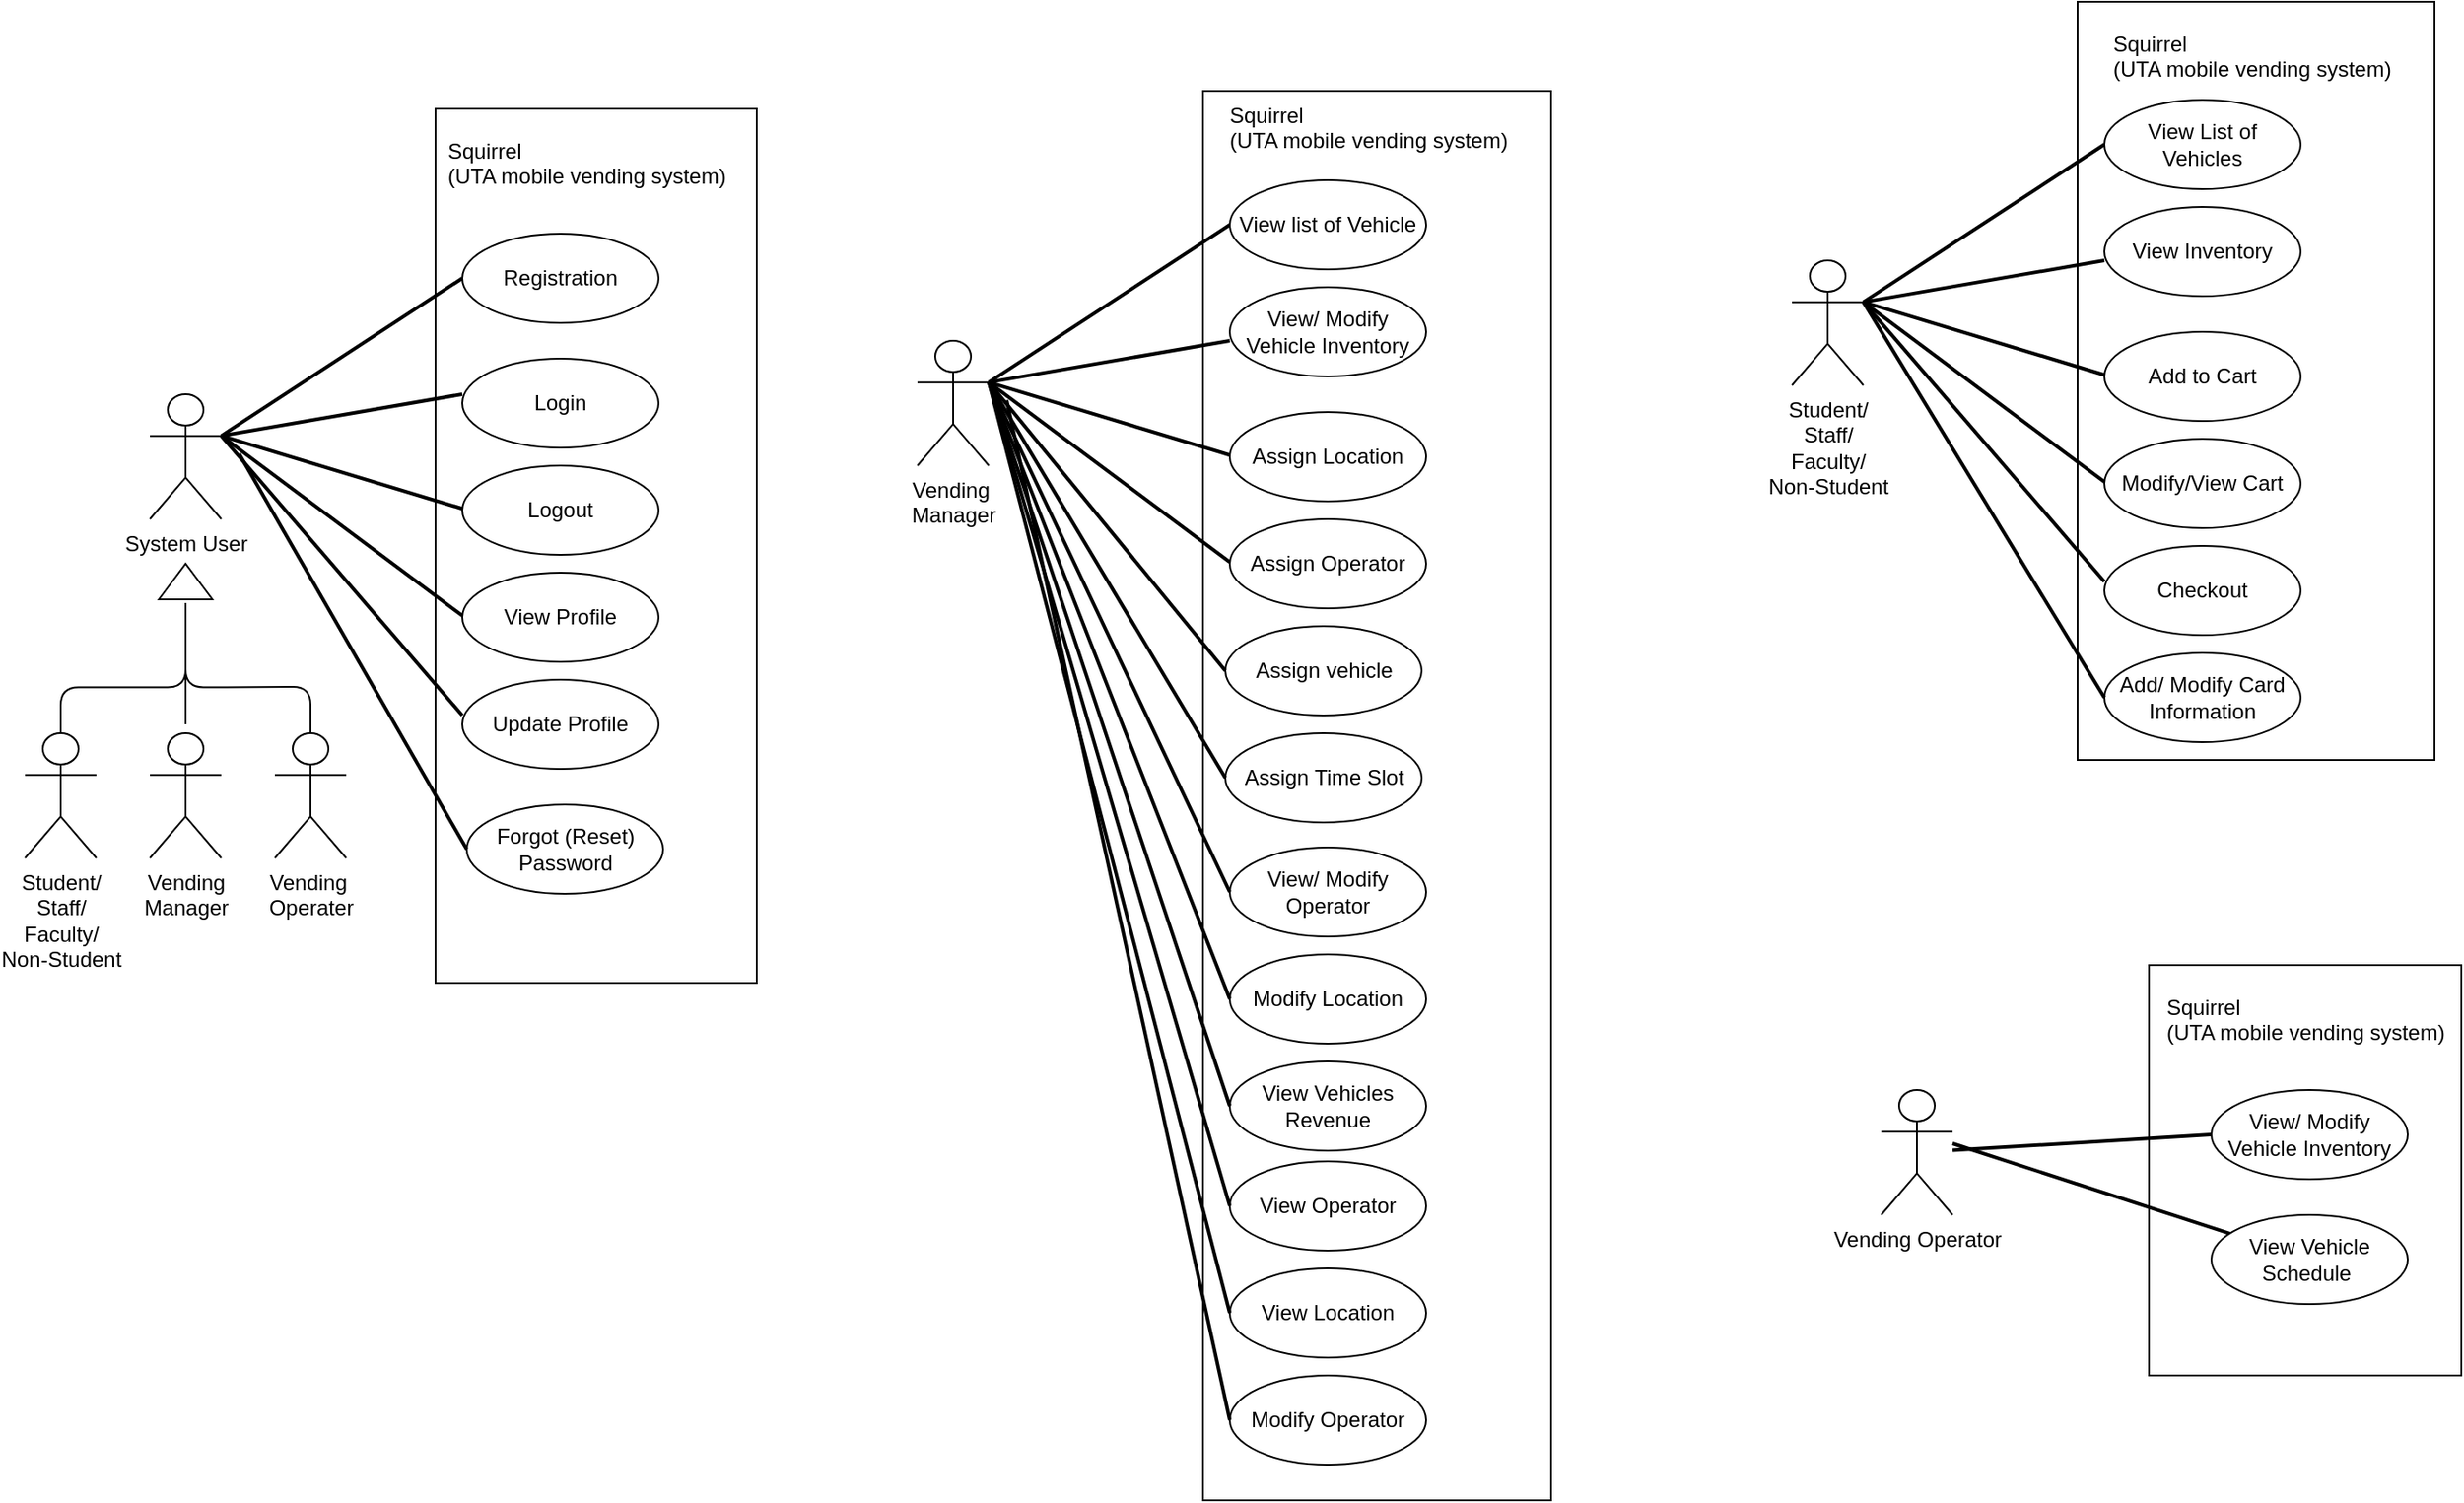 <mxfile version="12.9.2" type="device"><diagram id="ItgiOYTNt5_vtnCl2g1D" name="Page-1"><mxGraphModel dx="759" dy="584" grid="1" gridSize="10" guides="1" tooltips="1" connect="1" arrows="1" fold="1" page="1" pageScale="1" pageWidth="1700" pageHeight="1100" math="0" shadow="0"><root><mxCell id="0"/><mxCell id="1" parent="0"/><mxCell id="l4pBjdT7Ay9B_2Nmmdjl-1" value="" style="html=1;" parent="1" vertex="1"><mxGeometry x="290" y="140" width="180" height="490" as="geometry"/></mxCell><mxCell id="l4pBjdT7Ay9B_2Nmmdjl-2" value="Registration" style="ellipse;whiteSpace=wrap;html=1;" parent="1" vertex="1"><mxGeometry x="305" y="210" width="110" height="50" as="geometry"/></mxCell><mxCell id="l4pBjdT7Ay9B_2Nmmdjl-4" value="Update Profile" style="ellipse;whiteSpace=wrap;html=1;" parent="1" vertex="1"><mxGeometry x="305" y="460" width="110" height="50" as="geometry"/></mxCell><mxCell id="l4pBjdT7Ay9B_2Nmmdjl-5" value="Login" style="ellipse;whiteSpace=wrap;html=1;" parent="1" vertex="1"><mxGeometry x="305" y="280" width="110" height="50" as="geometry"/></mxCell><mxCell id="l4pBjdT7Ay9B_2Nmmdjl-6" value="Logout" style="ellipse;whiteSpace=wrap;html=1;" parent="1" vertex="1"><mxGeometry x="305" y="340" width="110" height="50" as="geometry"/></mxCell><mxCell id="l4pBjdT7Ay9B_2Nmmdjl-7" value="View Profile" style="ellipse;whiteSpace=wrap;html=1;" parent="1" vertex="1"><mxGeometry x="305" y="400" width="110" height="50" as="geometry"/></mxCell><mxCell id="l4pBjdT7Ay9B_2Nmmdjl-10" value="System User" style="shape=umlActor;verticalLabelPosition=bottom;labelBackgroundColor=#ffffff;verticalAlign=top;html=1;" parent="1" vertex="1"><mxGeometry x="130" y="300" width="40" height="70" as="geometry"/></mxCell><mxCell id="l4pBjdT7Ay9B_2Nmmdjl-18" value="" style="endArrow=none;html=1;strokeWidth=2;exitX=1;exitY=0.333;exitDx=0;exitDy=0;exitPerimeter=0;entryX=0;entryY=0.5;entryDx=0;entryDy=0;" parent="1" source="l4pBjdT7Ay9B_2Nmmdjl-10" target="l4pBjdT7Ay9B_2Nmmdjl-2" edge="1"><mxGeometry width="50" height="50" relative="1" as="geometry"><mxPoint x="190" y="380" as="sourcePoint"/><mxPoint x="300" y="237" as="targetPoint"/></mxGeometry></mxCell><mxCell id="l4pBjdT7Ay9B_2Nmmdjl-21" value="" style="endArrow=none;html=1;strokeWidth=2;entryX=-0.017;entryY=0.117;entryDx=0;entryDy=0;entryPerimeter=0;exitX=1;exitY=0.333;exitDx=0;exitDy=0;exitPerimeter=0;" parent="1" source="l4pBjdT7Ay9B_2Nmmdjl-10" edge="1"><mxGeometry width="50" height="50" relative="1" as="geometry"><mxPoint x="187.38" y="385.893" as="sourcePoint"/><mxPoint x="305.0" y="300.0" as="targetPoint"/></mxGeometry></mxCell><mxCell id="l4pBjdT7Ay9B_2Nmmdjl-22" value="" style="endArrow=none;html=1;strokeWidth=2;entryX=-0.017;entryY=0.117;entryDx=0;entryDy=0;entryPerimeter=0;exitX=1;exitY=0.333;exitDx=0;exitDy=0;exitPerimeter=0;" parent="1" source="l4pBjdT7Ay9B_2Nmmdjl-10" edge="1"><mxGeometry width="50" height="50" relative="1" as="geometry"><mxPoint x="170" y="330" as="sourcePoint"/><mxPoint x="305.0" y="364.11" as="targetPoint"/></mxGeometry></mxCell><mxCell id="l4pBjdT7Ay9B_2Nmmdjl-23" value="" style="endArrow=none;html=1;strokeWidth=2;entryX=-0.017;entryY=0.117;entryDx=0;entryDy=0;entryPerimeter=0;exitX=1;exitY=0.333;exitDx=0;exitDy=0;exitPerimeter=0;" parent="1" source="l4pBjdT7Ay9B_2Nmmdjl-10" edge="1"><mxGeometry width="50" height="50" relative="1" as="geometry"><mxPoint x="187.38" y="510.003" as="sourcePoint"/><mxPoint x="305.0" y="424.11" as="targetPoint"/></mxGeometry></mxCell><mxCell id="l4pBjdT7Ay9B_2Nmmdjl-24" value="" style="endArrow=none;html=1;strokeWidth=2;entryX=-0.017;entryY=0.117;entryDx=0;entryDy=0;entryPerimeter=0;exitX=1;exitY=0.333;exitDx=0;exitDy=0;exitPerimeter=0;" parent="1" source="l4pBjdT7Ay9B_2Nmmdjl-10" edge="1"><mxGeometry width="50" height="50" relative="1" as="geometry"><mxPoint x="180" y="320" as="sourcePoint"/><mxPoint x="305.0" y="480.0" as="targetPoint"/></mxGeometry></mxCell><mxCell id="l4pBjdT7Ay9B_2Nmmdjl-26" value="" style="triangle;whiteSpace=wrap;html=1;rotation=-90;" parent="1" vertex="1"><mxGeometry x="140" y="390" width="20" height="30" as="geometry"/></mxCell><mxCell id="l4pBjdT7Ay9B_2Nmmdjl-27" value="" style="endArrow=none;html=1;entryX=0;entryY=0.5;entryDx=0;entryDy=0;" parent="1" edge="1"><mxGeometry width="50" height="50" relative="1" as="geometry"><mxPoint x="80" y="490" as="sourcePoint"/><mxPoint x="150" y="419.29" as="targetPoint"/><Array as="points"><mxPoint x="80" y="464.29"/><mxPoint x="120" y="464.29"/><mxPoint x="150" y="464.29"/></Array></mxGeometry></mxCell><mxCell id="l4pBjdT7Ay9B_2Nmmdjl-28" value="" style="endArrow=none;html=1;" parent="1" edge="1"><mxGeometry width="50" height="50" relative="1" as="geometry"><mxPoint x="150" y="485" as="sourcePoint"/><mxPoint x="150" y="420" as="targetPoint"/><Array as="points"><mxPoint x="150" y="465"/></Array></mxGeometry></mxCell><mxCell id="l4pBjdT7Ay9B_2Nmmdjl-29" value="" style="endArrow=none;html=1;" parent="1" edge="1"><mxGeometry width="50" height="50" relative="1" as="geometry"><mxPoint x="220" y="490" as="sourcePoint"/><mxPoint x="150" y="417" as="targetPoint"/><Array as="points"><mxPoint x="220" y="464"/><mxPoint x="150" y="464.29"/></Array></mxGeometry></mxCell><mxCell id="l4pBjdT7Ay9B_2Nmmdjl-30" value="Vending&amp;nbsp;&lt;br&gt;Operater" style="shape=umlActor;verticalLabelPosition=bottom;labelBackgroundColor=#ffffff;verticalAlign=top;html=1;" parent="1" vertex="1"><mxGeometry x="200" y="490" width="40" height="70" as="geometry"/></mxCell><mxCell id="l4pBjdT7Ay9B_2Nmmdjl-31" value="Vending&lt;br&gt;Manager" style="shape=umlActor;verticalLabelPosition=bottom;labelBackgroundColor=#ffffff;verticalAlign=top;html=1;" parent="1" vertex="1"><mxGeometry x="130" y="490" width="40" height="70" as="geometry"/></mxCell><mxCell id="l4pBjdT7Ay9B_2Nmmdjl-32" value="Student/&lt;br&gt;Staff/&lt;br&gt;Faculty/&lt;br&gt;Non-Student" style="shape=umlActor;verticalLabelPosition=bottom;labelBackgroundColor=#ffffff;verticalAlign=top;html=1;" parent="1" vertex="1"><mxGeometry x="60" y="490" width="40" height="70" as="geometry"/></mxCell><mxCell id="l4pBjdT7Ay9B_2Nmmdjl-40" value="" style="html=1;" parent="1" vertex="1"><mxGeometry x="720" y="130" width="195" height="790" as="geometry"/></mxCell><mxCell id="l4pBjdT7Ay9B_2Nmmdjl-41" value="View list of Vehicle" style="ellipse;whiteSpace=wrap;html=1;" parent="1" vertex="1"><mxGeometry x="735" y="180" width="110" height="50" as="geometry"/></mxCell><mxCell id="l4pBjdT7Ay9B_2Nmmdjl-42" value="View/ Modify Operator" style="ellipse;whiteSpace=wrap;html=1;" parent="1" vertex="1"><mxGeometry x="735" y="554" width="110" height="50" as="geometry"/></mxCell><mxCell id="l4pBjdT7Ay9B_2Nmmdjl-43" value="Assign Location" style="ellipse;whiteSpace=wrap;html=1;" parent="1" vertex="1"><mxGeometry x="735" y="310" width="110" height="50" as="geometry"/></mxCell><mxCell id="l4pBjdT7Ay9B_2Nmmdjl-44" value="Assign Operator" style="ellipse;whiteSpace=wrap;html=1;" parent="1" vertex="1"><mxGeometry x="735" y="370" width="110" height="50" as="geometry"/></mxCell><mxCell id="l4pBjdT7Ay9B_2Nmmdjl-45" value="Vending&amp;nbsp;&lt;br&gt;Manager" style="shape=umlActor;verticalLabelPosition=bottom;labelBackgroundColor=#ffffff;verticalAlign=top;html=1;" parent="1" vertex="1"><mxGeometry x="560" y="270" width="40" height="70" as="geometry"/></mxCell><mxCell id="l4pBjdT7Ay9B_2Nmmdjl-46" value="" style="endArrow=none;html=1;strokeWidth=2;exitX=1;exitY=0.333;exitDx=0;exitDy=0;exitPerimeter=0;entryX=0;entryY=0.5;entryDx=0;entryDy=0;" parent="1" source="l4pBjdT7Ay9B_2Nmmdjl-45" target="l4pBjdT7Ay9B_2Nmmdjl-41" edge="1"><mxGeometry width="50" height="50" relative="1" as="geometry"><mxPoint x="620" y="350" as="sourcePoint"/><mxPoint x="730" y="207" as="targetPoint"/></mxGeometry></mxCell><mxCell id="l4pBjdT7Ay9B_2Nmmdjl-47" value="" style="endArrow=none;html=1;strokeWidth=2;entryX=-0.017;entryY=0.117;entryDx=0;entryDy=0;entryPerimeter=0;exitX=1;exitY=0.333;exitDx=0;exitDy=0;exitPerimeter=0;" parent="1" source="l4pBjdT7Ay9B_2Nmmdjl-45" edge="1"><mxGeometry width="50" height="50" relative="1" as="geometry"><mxPoint x="617.38" y="355.893" as="sourcePoint"/><mxPoint x="735.0" y="270" as="targetPoint"/></mxGeometry></mxCell><mxCell id="l4pBjdT7Ay9B_2Nmmdjl-48" value="" style="endArrow=none;html=1;strokeWidth=2;entryX=-0.017;entryY=0.117;entryDx=0;entryDy=0;entryPerimeter=0;exitX=1;exitY=0.333;exitDx=0;exitDy=0;exitPerimeter=0;" parent="1" source="l4pBjdT7Ay9B_2Nmmdjl-45" edge="1"><mxGeometry width="50" height="50" relative="1" as="geometry"><mxPoint x="600" y="300" as="sourcePoint"/><mxPoint x="735.0" y="334.11" as="targetPoint"/></mxGeometry></mxCell><mxCell id="l4pBjdT7Ay9B_2Nmmdjl-49" value="" style="endArrow=none;html=1;strokeWidth=2;entryX=-0.017;entryY=0.117;entryDx=0;entryDy=0;entryPerimeter=0;exitX=1;exitY=0.333;exitDx=0;exitDy=0;exitPerimeter=0;" parent="1" source="l4pBjdT7Ay9B_2Nmmdjl-45" edge="1"><mxGeometry width="50" height="50" relative="1" as="geometry"><mxPoint x="617.38" y="480.003" as="sourcePoint"/><mxPoint x="735.0" y="394.11" as="targetPoint"/></mxGeometry></mxCell><mxCell id="l4pBjdT7Ay9B_2Nmmdjl-50" value="" style="endArrow=none;html=1;strokeWidth=2;entryX=0;entryY=0.5;entryDx=0;entryDy=0;exitX=1;exitY=0.333;exitDx=0;exitDy=0;exitPerimeter=0;" parent="1" source="l4pBjdT7Ay9B_2Nmmdjl-45" target="l4pBjdT7Ay9B_2Nmmdjl-42" edge="1"><mxGeometry width="50" height="50" relative="1" as="geometry"><mxPoint x="610" y="290" as="sourcePoint"/><mxPoint x="735.0" y="450" as="targetPoint"/></mxGeometry></mxCell><mxCell id="l4pBjdT7Ay9B_2Nmmdjl-51" value="Modify Location" style="ellipse;whiteSpace=wrap;html=1;" parent="1" vertex="1"><mxGeometry x="735" y="614" width="110" height="50" as="geometry"/></mxCell><mxCell id="l4pBjdT7Ay9B_2Nmmdjl-52" value="View/ Modify Vehicle Inventory" style="ellipse;whiteSpace=wrap;html=1;" parent="1" vertex="1"><mxGeometry x="735" y="240" width="110" height="50" as="geometry"/></mxCell><mxCell id="l4pBjdT7Ay9B_2Nmmdjl-53" value="" style="endArrow=none;html=1;strokeWidth=2;entryX=0;entryY=0.5;entryDx=0;entryDy=0;exitX=1;exitY=0.333;exitDx=0;exitDy=0;exitPerimeter=0;" parent="1" source="l4pBjdT7Ay9B_2Nmmdjl-45" target="l4pBjdT7Ay9B_2Nmmdjl-51" edge="1"><mxGeometry width="50" height="50" relative="1" as="geometry"><mxPoint x="585.0" y="360.003" as="sourcePoint"/><mxPoint x="720.0" y="516.67" as="targetPoint"/></mxGeometry></mxCell><mxCell id="l4pBjdT7Ay9B_2Nmmdjl-54" value="" style="html=1;" parent="1" vertex="1"><mxGeometry x="1210" y="80" width="200" height="425" as="geometry"/></mxCell><mxCell id="l4pBjdT7Ay9B_2Nmmdjl-55" value="View List of Vehicles" style="ellipse;whiteSpace=wrap;html=1;" parent="1" vertex="1"><mxGeometry x="1225" y="135" width="110" height="50" as="geometry"/></mxCell><mxCell id="l4pBjdT7Ay9B_2Nmmdjl-56" value="Checkout" style="ellipse;whiteSpace=wrap;html=1;" parent="1" vertex="1"><mxGeometry x="1225" y="385" width="110" height="50" as="geometry"/></mxCell><mxCell id="l4pBjdT7Ay9B_2Nmmdjl-57" value="Add to Cart" style="ellipse;whiteSpace=wrap;html=1;" parent="1" vertex="1"><mxGeometry x="1225" y="265" width="110" height="50" as="geometry"/></mxCell><mxCell id="l4pBjdT7Ay9B_2Nmmdjl-58" value="Modify/View Cart" style="ellipse;whiteSpace=wrap;html=1;" parent="1" vertex="1"><mxGeometry x="1225" y="325" width="110" height="50" as="geometry"/></mxCell><mxCell id="l4pBjdT7Ay9B_2Nmmdjl-59" value="Student/&lt;br&gt;Staff/&lt;br&gt;Faculty/&lt;br&gt;Non-Student" style="shape=umlActor;verticalLabelPosition=bottom;labelBackgroundColor=#ffffff;verticalAlign=top;html=1;" parent="1" vertex="1"><mxGeometry x="1050" y="225" width="40" height="70" as="geometry"/></mxCell><mxCell id="l4pBjdT7Ay9B_2Nmmdjl-60" value="" style="endArrow=none;html=1;strokeWidth=2;exitX=1;exitY=0.333;exitDx=0;exitDy=0;exitPerimeter=0;entryX=0;entryY=0.5;entryDx=0;entryDy=0;" parent="1" source="l4pBjdT7Ay9B_2Nmmdjl-59" target="l4pBjdT7Ay9B_2Nmmdjl-55" edge="1"><mxGeometry width="50" height="50" relative="1" as="geometry"><mxPoint x="1110" y="305" as="sourcePoint"/><mxPoint x="1220" y="162" as="targetPoint"/></mxGeometry></mxCell><mxCell id="l4pBjdT7Ay9B_2Nmmdjl-61" value="" style="endArrow=none;html=1;strokeWidth=2;entryX=-0.017;entryY=0.117;entryDx=0;entryDy=0;entryPerimeter=0;exitX=1;exitY=0.333;exitDx=0;exitDy=0;exitPerimeter=0;" parent="1" source="l4pBjdT7Ay9B_2Nmmdjl-59" edge="1"><mxGeometry width="50" height="50" relative="1" as="geometry"><mxPoint x="1107.38" y="310.893" as="sourcePoint"/><mxPoint x="1225.0" y="225" as="targetPoint"/></mxGeometry></mxCell><mxCell id="l4pBjdT7Ay9B_2Nmmdjl-62" value="" style="endArrow=none;html=1;strokeWidth=2;entryX=-0.017;entryY=0.117;entryDx=0;entryDy=0;entryPerimeter=0;exitX=1;exitY=0.333;exitDx=0;exitDy=0;exitPerimeter=0;" parent="1" source="l4pBjdT7Ay9B_2Nmmdjl-59" edge="1"><mxGeometry width="50" height="50" relative="1" as="geometry"><mxPoint x="1090" y="255" as="sourcePoint"/><mxPoint x="1225.0" y="289.11" as="targetPoint"/></mxGeometry></mxCell><mxCell id="l4pBjdT7Ay9B_2Nmmdjl-63" value="" style="endArrow=none;html=1;strokeWidth=2;entryX=-0.017;entryY=0.117;entryDx=0;entryDy=0;entryPerimeter=0;exitX=1;exitY=0.333;exitDx=0;exitDy=0;exitPerimeter=0;" parent="1" source="l4pBjdT7Ay9B_2Nmmdjl-59" edge="1"><mxGeometry width="50" height="50" relative="1" as="geometry"><mxPoint x="1107.38" y="435.003" as="sourcePoint"/><mxPoint x="1225.0" y="349.11" as="targetPoint"/></mxGeometry></mxCell><mxCell id="l4pBjdT7Ay9B_2Nmmdjl-64" value="" style="endArrow=none;html=1;strokeWidth=2;entryX=-0.017;entryY=0.117;entryDx=0;entryDy=0;entryPerimeter=0;exitX=1;exitY=0.333;exitDx=0;exitDy=0;exitPerimeter=0;" parent="1" source="l4pBjdT7Ay9B_2Nmmdjl-59" edge="1"><mxGeometry width="50" height="50" relative="1" as="geometry"><mxPoint x="1100" y="245" as="sourcePoint"/><mxPoint x="1225.0" y="405" as="targetPoint"/></mxGeometry></mxCell><mxCell id="l4pBjdT7Ay9B_2Nmmdjl-65" value="Add/ Modify Card Information" style="ellipse;whiteSpace=wrap;html=1;" parent="1" vertex="1"><mxGeometry x="1225" y="445" width="110" height="50" as="geometry"/></mxCell><mxCell id="l4pBjdT7Ay9B_2Nmmdjl-66" value="View Inventory" style="ellipse;whiteSpace=wrap;html=1;" parent="1" vertex="1"><mxGeometry x="1225" y="195" width="110" height="50" as="geometry"/></mxCell><mxCell id="l4pBjdT7Ay9B_2Nmmdjl-67" value="" style="endArrow=none;html=1;strokeWidth=2;entryX=0;entryY=0.5;entryDx=0;entryDy=0;exitX=1;exitY=0.333;exitDx=0;exitDy=0;exitPerimeter=0;" parent="1" source="l4pBjdT7Ay9B_2Nmmdjl-59" target="l4pBjdT7Ay9B_2Nmmdjl-65" edge="1"><mxGeometry width="50" height="50" relative="1" as="geometry"><mxPoint x="1075.0" y="315.003" as="sourcePoint"/><mxPoint x="1210.0" y="471.67" as="targetPoint"/></mxGeometry></mxCell><mxCell id="l4pBjdT7Ay9B_2Nmmdjl-76" value="" style="html=1;" parent="1" vertex="1"><mxGeometry x="1250" y="620" width="175" height="230" as="geometry"/></mxCell><mxCell id="135o8n_xw1DUlYHzT5oY-19" value="" style="rounded=0;orthogonalLoop=1;jettySize=auto;html=1;endArrow=none;endFill=0;strokeWidth=2;" parent="1" source="l4pBjdT7Ay9B_2Nmmdjl-78" edge="1"><mxGeometry relative="1" as="geometry"><mxPoint x="1140" y="720" as="targetPoint"/></mxGeometry></mxCell><mxCell id="l4pBjdT7Ay9B_2Nmmdjl-78" value="View Vehicle Schedule&amp;nbsp;" style="ellipse;whiteSpace=wrap;html=1;" parent="1" vertex="1"><mxGeometry x="1285" y="760" width="110" height="50" as="geometry"/></mxCell><mxCell id="l4pBjdT7Ay9B_2Nmmdjl-83" value="View/ Modify Vehicle Inventory" style="ellipse;whiteSpace=wrap;html=1;" parent="1" vertex="1"><mxGeometry x="1285" y="690" width="110" height="50" as="geometry"/></mxCell><mxCell id="l4pBjdT7Ay9B_2Nmmdjl-89" value="Vending Operator" style="shape=umlActor;verticalLabelPosition=bottom;labelBackgroundColor=#ffffff;verticalAlign=top;html=1;" parent="1" vertex="1"><mxGeometry x="1100" y="690" width="40" height="70" as="geometry"/></mxCell><mxCell id="l4pBjdT7Ay9B_2Nmmdjl-92" value="" style="endArrow=none;html=1;strokeWidth=2;exitX=0;exitY=0.5;exitDx=0;exitDy=0;" parent="1" source="l4pBjdT7Ay9B_2Nmmdjl-83" target="l4pBjdT7Ay9B_2Nmmdjl-89" edge="1"><mxGeometry width="50" height="50" relative="1" as="geometry"><mxPoint x="1405.0" y="665" as="sourcePoint"/><mxPoint x="1180" y="713" as="targetPoint"/></mxGeometry></mxCell><mxCell id="l4pBjdT7Ay9B_2Nmmdjl-94" value="View Vehicles Revenue" style="ellipse;whiteSpace=wrap;html=1;" parent="1" vertex="1"><mxGeometry x="735" y="674" width="110" height="50" as="geometry"/></mxCell><mxCell id="l4pBjdT7Ay9B_2Nmmdjl-95" value="" style="endArrow=none;html=1;strokeWidth=2;entryX=0;entryY=0.5;entryDx=0;entryDy=0;exitX=1;exitY=0.333;exitDx=0;exitDy=0;exitPerimeter=0;" parent="1" source="l4pBjdT7Ay9B_2Nmmdjl-45" target="l4pBjdT7Ay9B_2Nmmdjl-94" edge="1"><mxGeometry width="50" height="50" relative="1" as="geometry"><mxPoint x="570.0" y="360.003" as="sourcePoint"/><mxPoint x="705.0" y="581.67" as="targetPoint"/></mxGeometry></mxCell><mxCell id="l4pBjdT7Ay9B_2Nmmdjl-105" style="edgeStyle=orthogonalEdgeStyle;rounded=0;orthogonalLoop=1;jettySize=auto;html=1;exitX=0.5;exitY=1;exitDx=0;exitDy=0;startSize=0;endSize=0;strokeWidth=2;" parent="1" source="l4pBjdT7Ay9B_2Nmmdjl-1" target="l4pBjdT7Ay9B_2Nmmdjl-1" edge="1"><mxGeometry relative="1" as="geometry"/></mxCell><mxCell id="135o8n_xw1DUlYHzT5oY-2" value="Squirrel&lt;br&gt;(UTA mobile vending system)" style="text;html=1;" parent="1" vertex="1"><mxGeometry x="295" y="150" width="165" height="40" as="geometry"/></mxCell><mxCell id="135o8n_xw1DUlYHzT5oY-3" value="Squirrel&lt;br&gt;(UTA mobile vending system)" style="text;html=1;" parent="1" vertex="1"><mxGeometry x="1227.5" y="90" width="165" height="40" as="geometry"/></mxCell><mxCell id="135o8n_xw1DUlYHzT5oY-4" value="Squirrel&lt;br&gt;(UTA mobile vending system)" style="text;html=1;" parent="1" vertex="1"><mxGeometry x="732.5" y="130" width="165" height="40" as="geometry"/></mxCell><mxCell id="135o8n_xw1DUlYHzT5oY-5" value="Squirrel&lt;br&gt;(UTA mobile vending system)" style="text;html=1;" parent="1" vertex="1"><mxGeometry x="1257.5" y="630" width="165" height="40" as="geometry"/></mxCell><mxCell id="135o8n_xw1DUlYHzT5oY-6" value="Forgot (Reset) Password" style="ellipse;whiteSpace=wrap;html=1;" parent="1" vertex="1"><mxGeometry x="307.5" y="530" width="110" height="50" as="geometry"/></mxCell><mxCell id="135o8n_xw1DUlYHzT5oY-7" value="" style="endArrow=none;html=1;strokeWidth=2;entryX=0;entryY=0.5;entryDx=0;entryDy=0;exitX=1;exitY=0.333;exitDx=0;exitDy=0;exitPerimeter=0;" parent="1" target="135o8n_xw1DUlYHzT5oY-6" edge="1"><mxGeometry width="50" height="50" relative="1" as="geometry"><mxPoint x="180" y="333.333" as="sourcePoint"/><mxPoint x="315.0" y="490" as="targetPoint"/></mxGeometry></mxCell><mxCell id="135o8n_xw1DUlYHzT5oY-8" value="Assign vehicle" style="ellipse;whiteSpace=wrap;html=1;" parent="1" vertex="1"><mxGeometry x="732.5" y="430" width="110" height="50" as="geometry"/></mxCell><mxCell id="135o8n_xw1DUlYHzT5oY-9" value="" style="endArrow=none;html=1;strokeWidth=2;entryX=0;entryY=0.5;entryDx=0;entryDy=0;exitX=1;exitY=0.333;exitDx=0;exitDy=0;exitPerimeter=0;" parent="1" source="l4pBjdT7Ay9B_2Nmmdjl-45" target="135o8n_xw1DUlYHzT5oY-8" edge="1"><mxGeometry width="50" height="50" relative="1" as="geometry"><mxPoint x="610" y="303.333" as="sourcePoint"/><mxPoint x="745.0" y="404.11" as="targetPoint"/></mxGeometry></mxCell><mxCell id="135o8n_xw1DUlYHzT5oY-10" value="Assign Time Slot" style="ellipse;whiteSpace=wrap;html=1;" parent="1" vertex="1"><mxGeometry x="732.5" y="490" width="110" height="50" as="geometry"/></mxCell><mxCell id="135o8n_xw1DUlYHzT5oY-11" value="" style="endArrow=none;html=1;strokeWidth=2;entryX=0;entryY=0.5;entryDx=0;entryDy=0;exitX=1;exitY=0.333;exitDx=0;exitDy=0;exitPerimeter=0;" parent="1" source="l4pBjdT7Ay9B_2Nmmdjl-45" target="135o8n_xw1DUlYHzT5oY-10" edge="1"><mxGeometry width="50" height="50" relative="1" as="geometry"><mxPoint x="620" y="313.333" as="sourcePoint"/><mxPoint x="742.5" y="465" as="targetPoint"/></mxGeometry></mxCell><mxCell id="135o8n_xw1DUlYHzT5oY-12" value="View Operator" style="ellipse;whiteSpace=wrap;html=1;" parent="1" vertex="1"><mxGeometry x="735" y="730" width="110" height="50" as="geometry"/></mxCell><mxCell id="135o8n_xw1DUlYHzT5oY-13" value="View Location" style="ellipse;whiteSpace=wrap;html=1;" parent="1" vertex="1"><mxGeometry x="735" y="790" width="110" height="50" as="geometry"/></mxCell><mxCell id="135o8n_xw1DUlYHzT5oY-15" value="" style="endArrow=none;html=1;strokeWidth=2;entryX=0;entryY=0.5;entryDx=0;entryDy=0;exitX=1;exitY=0.333;exitDx=0;exitDy=0;exitPerimeter=0;" parent="1" source="l4pBjdT7Ay9B_2Nmmdjl-45" target="135o8n_xw1DUlYHzT5oY-12" edge="1"><mxGeometry width="50" height="50" relative="1" as="geometry"><mxPoint x="610" y="303.333" as="sourcePoint"/><mxPoint x="745" y="709" as="targetPoint"/></mxGeometry></mxCell><mxCell id="135o8n_xw1DUlYHzT5oY-16" value="" style="endArrow=none;html=1;strokeWidth=2;exitX=1;exitY=0.333;exitDx=0;exitDy=0;exitPerimeter=0;entryX=0;entryY=0.5;entryDx=0;entryDy=0;" parent="1" source="l4pBjdT7Ay9B_2Nmmdjl-45" target="135o8n_xw1DUlYHzT5oY-13" edge="1"><mxGeometry width="50" height="50" relative="1" as="geometry"><mxPoint x="610" y="303.333" as="sourcePoint"/><mxPoint x="745" y="765" as="targetPoint"/></mxGeometry></mxCell><mxCell id="8WSuo5GCxhhO-RJjkjGA-1" value="Modify Operator" style="ellipse;whiteSpace=wrap;html=1;" vertex="1" parent="1"><mxGeometry x="735" y="850" width="110" height="50" as="geometry"/></mxCell><mxCell id="8WSuo5GCxhhO-RJjkjGA-2" value="" style="endArrow=none;html=1;strokeWidth=2;exitX=1;exitY=0.333;exitDx=0;exitDy=0;exitPerimeter=0;entryX=0;entryY=0.5;entryDx=0;entryDy=0;" edge="1" parent="1" target="8WSuo5GCxhhO-RJjkjGA-1"><mxGeometry width="50" height="50" relative="1" as="geometry"><mxPoint x="610" y="303.333" as="sourcePoint"/><mxPoint x="745" y="825" as="targetPoint"/></mxGeometry></mxCell></root></mxGraphModel></diagram></mxfile>